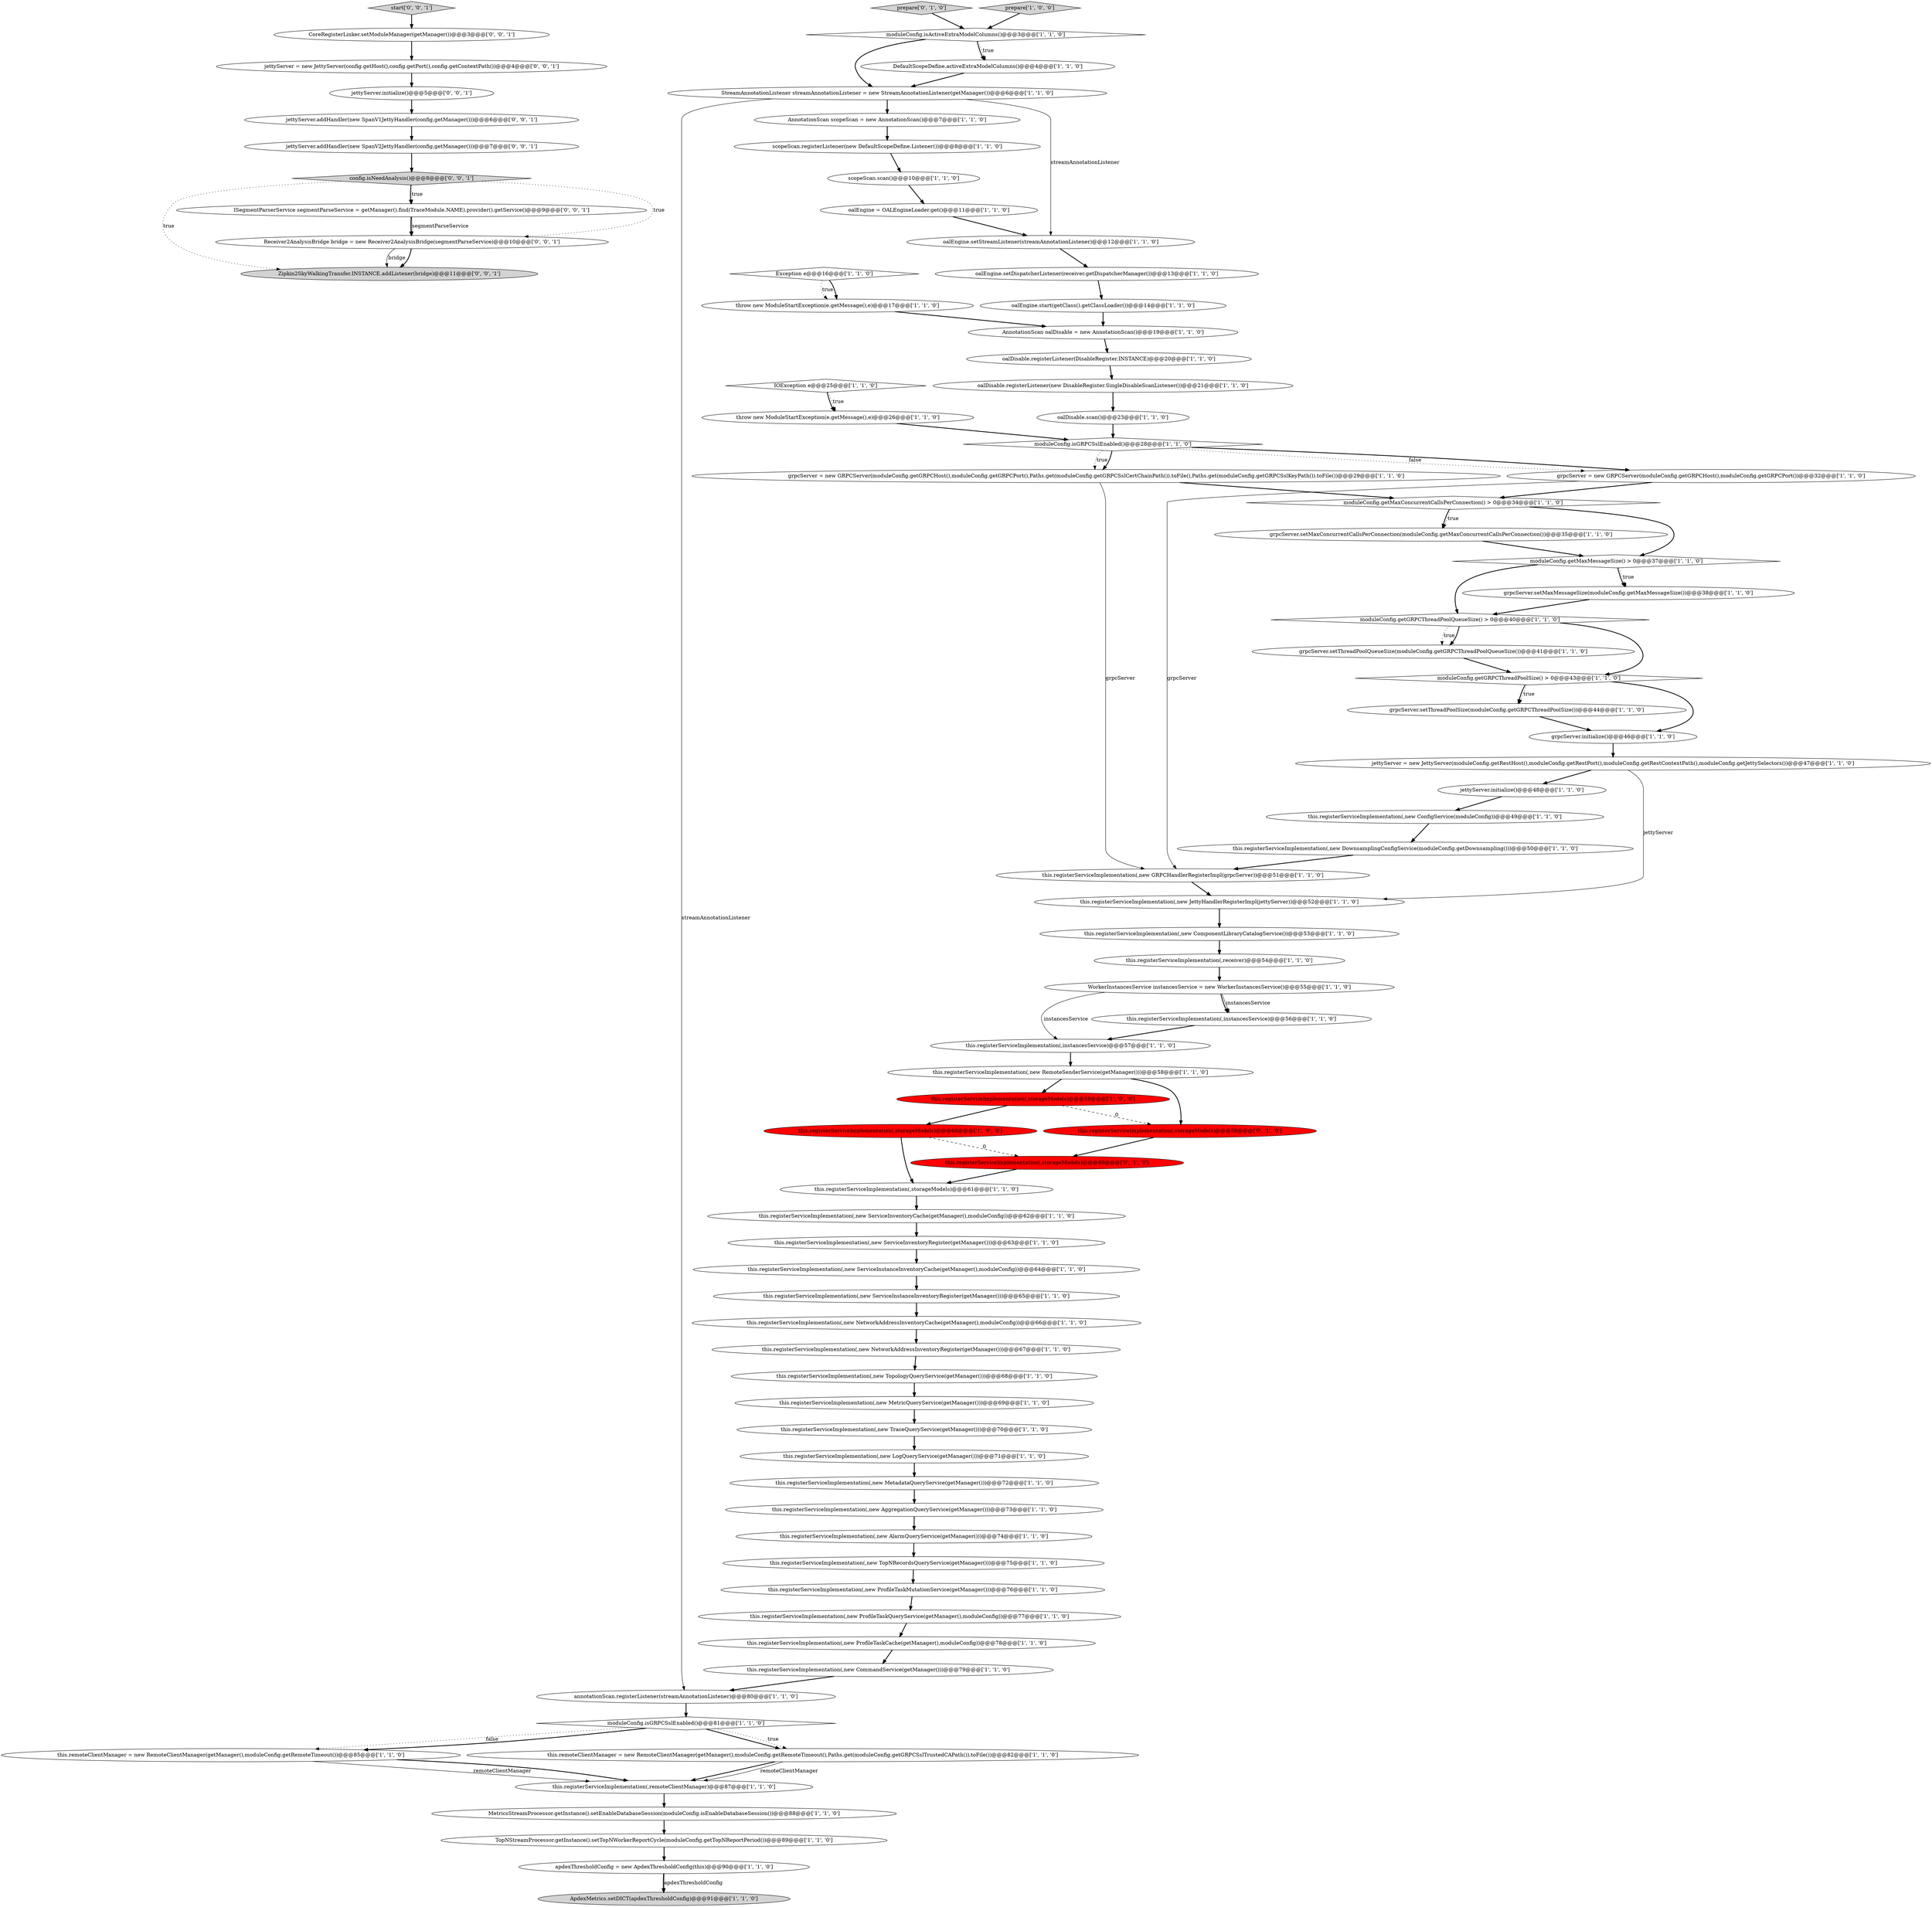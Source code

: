 digraph {
78 [style = filled, label = "CoreRegisterLinker.setModuleManager(getManager())@@@3@@@['0', '0', '1']", fillcolor = white, shape = ellipse image = "AAA0AAABBB3BBB"];
3 [style = filled, label = "this.registerServiceImplementation(,new ProfileTaskQueryService(getManager(),moduleConfig))@@@77@@@['1', '1', '0']", fillcolor = white, shape = ellipse image = "AAA0AAABBB1BBB"];
30 [style = filled, label = "this.registerServiceImplementation(,new AlarmQueryService(getManager()))@@@74@@@['1', '1', '0']", fillcolor = white, shape = ellipse image = "AAA0AAABBB1BBB"];
48 [style = filled, label = "this.registerServiceImplementation(,new GRPCHandlerRegisterImpl(grpcServer))@@@51@@@['1', '1', '0']", fillcolor = white, shape = ellipse image = "AAA0AAABBB1BBB"];
7 [style = filled, label = "WorkerInstancesService instancesService = new WorkerInstancesService()@@@55@@@['1', '1', '0']", fillcolor = white, shape = ellipse image = "AAA0AAABBB1BBB"];
11 [style = filled, label = "StreamAnnotationListener streamAnnotationListener = new StreamAnnotationListener(getManager())@@@6@@@['1', '1', '0']", fillcolor = white, shape = ellipse image = "AAA0AAABBB1BBB"];
18 [style = filled, label = "this.registerServiceImplementation(,new ProfileTaskMutationService(getManager()))@@@76@@@['1', '1', '0']", fillcolor = white, shape = ellipse image = "AAA0AAABBB1BBB"];
55 [style = filled, label = "grpcServer = new GRPCServer(moduleConfig.getGRPCHost(),moduleConfig.getGRPCPort(),Paths.get(moduleConfig.getGRPCSslCertChainPath()).toFile(),Paths.get(moduleConfig.getGRPCSslKeyPath()).toFile())@@@29@@@['1', '1', '0']", fillcolor = white, shape = ellipse image = "AAA0AAABBB1BBB"];
75 [style = filled, label = "this.registerServiceImplementation(,storageModels)@@@59@@@['0', '1', '0']", fillcolor = red, shape = ellipse image = "AAA1AAABBB2BBB"];
45 [style = filled, label = "this.registerServiceImplementation(,new ServiceInventoryCache(getManager(),moduleConfig))@@@62@@@['1', '1', '0']", fillcolor = white, shape = ellipse image = "AAA0AAABBB1BBB"];
83 [style = filled, label = "Receiver2AnalysisBridge bridge = new Receiver2AnalysisBridge(segmentParseService)@@@10@@@['0', '0', '1']", fillcolor = white, shape = ellipse image = "AAA0AAABBB3BBB"];
61 [style = filled, label = "this.registerServiceImplementation(,storageModels)@@@59@@@['1', '0', '0']", fillcolor = red, shape = ellipse image = "AAA1AAABBB1BBB"];
80 [style = filled, label = "config.isNeedAnalysis()@@@8@@@['0', '0', '1']", fillcolor = lightgray, shape = diamond image = "AAA0AAABBB3BBB"];
36 [style = filled, label = "moduleConfig.getMaxMessageSize() > 0@@@37@@@['1', '1', '0']", fillcolor = white, shape = diamond image = "AAA0AAABBB1BBB"];
35 [style = filled, label = "oalDisable.registerListener(new DisableRegister.SingleDisableScanListener())@@@21@@@['1', '1', '0']", fillcolor = white, shape = ellipse image = "AAA0AAABBB1BBB"];
10 [style = filled, label = "apdexThresholdConfig = new ApdexThresholdConfig(this)@@@90@@@['1', '1', '0']", fillcolor = white, shape = ellipse image = "AAA0AAABBB1BBB"];
42 [style = filled, label = "this.registerServiceImplementation(,instancesService)@@@57@@@['1', '1', '0']", fillcolor = white, shape = ellipse image = "AAA0AAABBB1BBB"];
50 [style = filled, label = "jettyServer.initialize()@@@48@@@['1', '1', '0']", fillcolor = white, shape = ellipse image = "AAA0AAABBB1BBB"];
59 [style = filled, label = "scopeScan.registerListener(new DefaultScopeDefine.Listener())@@@8@@@['1', '1', '0']", fillcolor = white, shape = ellipse image = "AAA0AAABBB1BBB"];
31 [style = filled, label = "jettyServer = new JettyServer(moduleConfig.getRestHost(),moduleConfig.getRestPort(),moduleConfig.getRestContextPath(),moduleConfig.getJettySelectors())@@@47@@@['1', '1', '0']", fillcolor = white, shape = ellipse image = "AAA0AAABBB1BBB"];
62 [style = filled, label = "scopeScan.scan()@@@10@@@['1', '1', '0']", fillcolor = white, shape = ellipse image = "AAA0AAABBB1BBB"];
84 [style = filled, label = "jettyServer.addHandler(new SpanV2JettyHandler(config,getManager()))@@@7@@@['0', '0', '1']", fillcolor = white, shape = ellipse image = "AAA0AAABBB3BBB"];
19 [style = filled, label = "AnnotationScan scopeScan = new AnnotationScan()@@@7@@@['1', '1', '0']", fillcolor = white, shape = ellipse image = "AAA0AAABBB1BBB"];
26 [style = filled, label = "this.registerServiceImplementation(,new ServiceInventoryRegister(getManager()))@@@63@@@['1', '1', '0']", fillcolor = white, shape = ellipse image = "AAA0AAABBB1BBB"];
20 [style = filled, label = "Exception e@@@16@@@['1', '1', '0']", fillcolor = white, shape = diamond image = "AAA0AAABBB1BBB"];
9 [style = filled, label = "moduleConfig.isGRPCSslEnabled()@@@28@@@['1', '1', '0']", fillcolor = white, shape = diamond image = "AAA0AAABBB1BBB"];
33 [style = filled, label = "this.registerServiceImplementation(,new NetworkAddressInventoryCache(getManager(),moduleConfig))@@@66@@@['1', '1', '0']", fillcolor = white, shape = ellipse image = "AAA0AAABBB1BBB"];
68 [style = filled, label = "this.registerServiceImplementation(,new TopologyQueryService(getManager()))@@@68@@@['1', '1', '0']", fillcolor = white, shape = ellipse image = "AAA0AAABBB1BBB"];
6 [style = filled, label = "grpcServer = new GRPCServer(moduleConfig.getGRPCHost(),moduleConfig.getGRPCPort())@@@32@@@['1', '1', '0']", fillcolor = white, shape = ellipse image = "AAA0AAABBB1BBB"];
8 [style = filled, label = "this.registerServiceImplementation(,remoteClientManager)@@@87@@@['1', '1', '0']", fillcolor = white, shape = ellipse image = "AAA0AAABBB1BBB"];
53 [style = filled, label = "this.remoteClientManager = new RemoteClientManager(getManager(),moduleConfig.getRemoteTimeout())@@@85@@@['1', '1', '0']", fillcolor = white, shape = ellipse image = "AAA0AAABBB1BBB"];
0 [style = filled, label = "grpcServer.initialize()@@@46@@@['1', '1', '0']", fillcolor = white, shape = ellipse image = "AAA0AAABBB1BBB"];
73 [style = filled, label = "prepare['0', '1', '0']", fillcolor = lightgray, shape = diamond image = "AAA0AAABBB2BBB"];
66 [style = filled, label = "prepare['1', '0', '0']", fillcolor = lightgray, shape = diamond image = "AAA0AAABBB1BBB"];
38 [style = filled, label = "this.registerServiceImplementation(,instancesService)@@@56@@@['1', '1', '0']", fillcolor = white, shape = ellipse image = "AAA0AAABBB1BBB"];
76 [style = filled, label = "Zipkin2SkyWalkingTransfer.INSTANCE.addListener(bridge)@@@11@@@['0', '0', '1']", fillcolor = lightgray, shape = ellipse image = "AAA0AAABBB3BBB"];
74 [style = filled, label = "this.registerServiceImplementation(,storageModels)@@@60@@@['0', '1', '0']", fillcolor = red, shape = ellipse image = "AAA1AAABBB2BBB"];
4 [style = filled, label = "oalEngine.start(getClass().getClassLoader())@@@14@@@['1', '1', '0']", fillcolor = white, shape = ellipse image = "AAA0AAABBB1BBB"];
46 [style = filled, label = "throw new ModuleStartException(e.getMessage(),e)@@@17@@@['1', '1', '0']", fillcolor = white, shape = ellipse image = "AAA0AAABBB1BBB"];
21 [style = filled, label = "AnnotationScan oalDisable = new AnnotationScan()@@@19@@@['1', '1', '0']", fillcolor = white, shape = ellipse image = "AAA0AAABBB1BBB"];
70 [style = filled, label = "grpcServer.setThreadPoolSize(moduleConfig.getGRPCThreadPoolSize())@@@44@@@['1', '1', '0']", fillcolor = white, shape = ellipse image = "AAA0AAABBB1BBB"];
27 [style = filled, label = "oalDisable.scan()@@@23@@@['1', '1', '0']", fillcolor = white, shape = ellipse image = "AAA0AAABBB1BBB"];
15 [style = filled, label = "moduleConfig.isActiveExtraModelColumns()@@@3@@@['1', '1', '0']", fillcolor = white, shape = diamond image = "AAA0AAABBB1BBB"];
14 [style = filled, label = "this.registerServiceImplementation(,new NetworkAddressInventoryRegister(getManager()))@@@67@@@['1', '1', '0']", fillcolor = white, shape = ellipse image = "AAA0AAABBB1BBB"];
60 [style = filled, label = "grpcServer.setThreadPoolQueueSize(moduleConfig.getGRPCThreadPoolQueueSize())@@@41@@@['1', '1', '0']", fillcolor = white, shape = ellipse image = "AAA0AAABBB1BBB"];
40 [style = filled, label = "throw new ModuleStartException(e.getMessage(),e)@@@26@@@['1', '1', '0']", fillcolor = white, shape = ellipse image = "AAA0AAABBB1BBB"];
65 [style = filled, label = "oalDisable.registerListener(DisableRegister.INSTANCE)@@@20@@@['1', '1', '0']", fillcolor = white, shape = ellipse image = "AAA0AAABBB1BBB"];
37 [style = filled, label = "annotationScan.registerListener(streamAnnotationListener)@@@80@@@['1', '1', '0']", fillcolor = white, shape = ellipse image = "AAA0AAABBB1BBB"];
23 [style = filled, label = "this.registerServiceImplementation(,new RemoteSenderService(getManager()))@@@58@@@['1', '1', '0']", fillcolor = white, shape = ellipse image = "AAA0AAABBB1BBB"];
43 [style = filled, label = "IOException e@@@25@@@['1', '1', '0']", fillcolor = white, shape = diamond image = "AAA0AAABBB1BBB"];
25 [style = filled, label = "moduleConfig.getGRPCThreadPoolSize() > 0@@@43@@@['1', '1', '0']", fillcolor = white, shape = diamond image = "AAA0AAABBB1BBB"];
29 [style = filled, label = "TopNStreamProcessor.getInstance().setTopNWorkerReportCycle(moduleConfig.getTopNReportPeriod())@@@89@@@['1', '1', '0']", fillcolor = white, shape = ellipse image = "AAA0AAABBB1BBB"];
39 [style = filled, label = "this.registerServiceImplementation(,new DownsamplingConfigService(moduleConfig.getDownsampling()))@@@50@@@['1', '1', '0']", fillcolor = white, shape = ellipse image = "AAA0AAABBB1BBB"];
28 [style = filled, label = "grpcServer.setMaxMessageSize(moduleConfig.getMaxMessageSize())@@@38@@@['1', '1', '0']", fillcolor = white, shape = ellipse image = "AAA0AAABBB1BBB"];
58 [style = filled, label = "DefaultScopeDefine.activeExtraModelColumns()@@@4@@@['1', '1', '0']", fillcolor = white, shape = ellipse image = "AAA0AAABBB1BBB"];
69 [style = filled, label = "this.registerServiceImplementation(,new ProfileTaskCache(getManager(),moduleConfig))@@@78@@@['1', '1', '0']", fillcolor = white, shape = ellipse image = "AAA0AAABBB1BBB"];
79 [style = filled, label = "jettyServer.addHandler(new SpanV1JettyHandler(config,getManager()))@@@6@@@['0', '0', '1']", fillcolor = white, shape = ellipse image = "AAA0AAABBB3BBB"];
5 [style = filled, label = "this.registerServiceImplementation(,new LogQueryService(getManager()))@@@71@@@['1', '1', '0']", fillcolor = white, shape = ellipse image = "AAA0AAABBB1BBB"];
71 [style = filled, label = "this.registerServiceImplementation(,new ServiceInstanceInventoryRegister(getManager()))@@@65@@@['1', '1', '0']", fillcolor = white, shape = ellipse image = "AAA0AAABBB1BBB"];
77 [style = filled, label = "jettyServer = new JettyServer(config.getHost(),config.getPort(),config.getContextPath())@@@4@@@['0', '0', '1']", fillcolor = white, shape = ellipse image = "AAA0AAABBB3BBB"];
34 [style = filled, label = "this.registerServiceImplementation(,new MetricQueryService(getManager()))@@@69@@@['1', '1', '0']", fillcolor = white, shape = ellipse image = "AAA0AAABBB1BBB"];
44 [style = filled, label = "grpcServer.setMaxConcurrentCallsPerConnection(moduleConfig.getMaxConcurrentCallsPerConnection())@@@35@@@['1', '1', '0']", fillcolor = white, shape = ellipse image = "AAA0AAABBB1BBB"];
49 [style = filled, label = "this.remoteClientManager = new RemoteClientManager(getManager(),moduleConfig.getRemoteTimeout(),Paths.get(moduleConfig.getGRPCSslTrustedCAPath()).toFile())@@@82@@@['1', '1', '0']", fillcolor = white, shape = ellipse image = "AAA0AAABBB1BBB"];
54 [style = filled, label = "ApdexMetrics.setDICT(apdexThresholdConfig)@@@91@@@['1', '1', '0']", fillcolor = lightgray, shape = ellipse image = "AAA0AAABBB1BBB"];
22 [style = filled, label = "moduleConfig.getGRPCThreadPoolQueueSize() > 0@@@40@@@['1', '1', '0']", fillcolor = white, shape = diamond image = "AAA0AAABBB1BBB"];
85 [style = filled, label = "start['0', '0', '1']", fillcolor = lightgray, shape = diamond image = "AAA0AAABBB3BBB"];
12 [style = filled, label = "this.registerServiceImplementation(,new TraceQueryService(getManager()))@@@70@@@['1', '1', '0']", fillcolor = white, shape = ellipse image = "AAA0AAABBB1BBB"];
13 [style = filled, label = "oalEngine.setDispatcherListener(receiver.getDispatcherManager())@@@13@@@['1', '1', '0']", fillcolor = white, shape = ellipse image = "AAA0AAABBB1BBB"];
64 [style = filled, label = "this.registerServiceImplementation(,new MetadataQueryService(getManager()))@@@72@@@['1', '1', '0']", fillcolor = white, shape = ellipse image = "AAA0AAABBB1BBB"];
57 [style = filled, label = "this.registerServiceImplementation(,receiver)@@@54@@@['1', '1', '0']", fillcolor = white, shape = ellipse image = "AAA0AAABBB1BBB"];
56 [style = filled, label = "oalEngine = OALEngineLoader.get()@@@11@@@['1', '1', '0']", fillcolor = white, shape = ellipse image = "AAA0AAABBB1BBB"];
47 [style = filled, label = "oalEngine.setStreamListener(streamAnnotationListener)@@@12@@@['1', '1', '0']", fillcolor = white, shape = ellipse image = "AAA0AAABBB1BBB"];
72 [style = filled, label = "moduleConfig.getMaxConcurrentCallsPerConnection() > 0@@@34@@@['1', '1', '0']", fillcolor = white, shape = diamond image = "AAA0AAABBB1BBB"];
16 [style = filled, label = "moduleConfig.isGRPCSslEnabled()@@@81@@@['1', '1', '0']", fillcolor = white, shape = diamond image = "AAA0AAABBB1BBB"];
67 [style = filled, label = "this.registerServiceImplementation(,storageModels)@@@60@@@['1', '0', '0']", fillcolor = red, shape = ellipse image = "AAA1AAABBB1BBB"];
1 [style = filled, label = "this.registerServiceImplementation(,new JettyHandlerRegisterImpl(jettyServer))@@@52@@@['1', '1', '0']", fillcolor = white, shape = ellipse image = "AAA0AAABBB1BBB"];
32 [style = filled, label = "this.registerServiceImplementation(,new ComponentLibraryCatalogService())@@@53@@@['1', '1', '0']", fillcolor = white, shape = ellipse image = "AAA0AAABBB1BBB"];
51 [style = filled, label = "this.registerServiceImplementation(,new ConfigService(moduleConfig))@@@49@@@['1', '1', '0']", fillcolor = white, shape = ellipse image = "AAA0AAABBB1BBB"];
52 [style = filled, label = "this.registerServiceImplementation(,new CommandService(getManager()))@@@79@@@['1', '1', '0']", fillcolor = white, shape = ellipse image = "AAA0AAABBB1BBB"];
82 [style = filled, label = "ISegmentParserService segmentParseService = getManager().find(TraceModule.NAME).provider().getService()@@@9@@@['0', '0', '1']", fillcolor = white, shape = ellipse image = "AAA0AAABBB3BBB"];
2 [style = filled, label = "this.registerServiceImplementation(,new ServiceInstanceInventoryCache(getManager(),moduleConfig))@@@64@@@['1', '1', '0']", fillcolor = white, shape = ellipse image = "AAA0AAABBB1BBB"];
63 [style = filled, label = "MetricsStreamProcessor.getInstance().setEnableDatabaseSession(moduleConfig.isEnableDatabaseSession())@@@88@@@['1', '1', '0']", fillcolor = white, shape = ellipse image = "AAA0AAABBB1BBB"];
41 [style = filled, label = "this.registerServiceImplementation(,new AggregationQueryService(getManager()))@@@73@@@['1', '1', '0']", fillcolor = white, shape = ellipse image = "AAA0AAABBB1BBB"];
17 [style = filled, label = "this.registerServiceImplementation(,storageModels)@@@61@@@['1', '1', '0']", fillcolor = white, shape = ellipse image = "AAA0AAABBB1BBB"];
24 [style = filled, label = "this.registerServiceImplementation(,new TopNRecordsQueryService(getManager()))@@@75@@@['1', '1', '0']", fillcolor = white, shape = ellipse image = "AAA0AAABBB1BBB"];
81 [style = filled, label = "jettyServer.initialize()@@@5@@@['0', '0', '1']", fillcolor = white, shape = ellipse image = "AAA0AAABBB3BBB"];
42->23 [style = bold, label=""];
18->3 [style = bold, label=""];
55->72 [style = bold, label=""];
22->60 [style = dotted, label="true"];
80->82 [style = dotted, label="true"];
12->5 [style = bold, label=""];
53->8 [style = solid, label="remoteClientManager"];
67->17 [style = bold, label=""];
8->63 [style = bold, label=""];
27->9 [style = bold, label=""];
10->54 [style = bold, label=""];
85->78 [style = bold, label=""];
36->28 [style = bold, label=""];
17->45 [style = bold, label=""];
59->62 [style = bold, label=""];
38->42 [style = bold, label=""];
56->47 [style = bold, label=""];
9->6 [style = bold, label=""];
22->60 [style = bold, label=""];
49->8 [style = bold, label=""];
43->40 [style = bold, label=""];
31->50 [style = bold, label=""];
46->21 [style = bold, label=""];
80->82 [style = bold, label=""];
15->11 [style = bold, label=""];
16->49 [style = bold, label=""];
71->33 [style = bold, label=""];
81->79 [style = bold, label=""];
51->39 [style = bold, label=""];
7->42 [style = solid, label="instancesService"];
6->48 [style = solid, label="grpcServer"];
11->37 [style = solid, label="streamAnnotationListener"];
48->1 [style = bold, label=""];
15->58 [style = dotted, label="true"];
58->11 [style = bold, label=""];
62->56 [style = bold, label=""];
22->25 [style = bold, label=""];
80->76 [style = dotted, label="true"];
23->61 [style = bold, label=""];
52->37 [style = bold, label=""];
79->84 [style = bold, label=""];
68->34 [style = bold, label=""];
16->53 [style = dotted, label="false"];
4->21 [style = bold, label=""];
61->75 [style = dashed, label="0"];
75->74 [style = bold, label=""];
66->15 [style = bold, label=""];
80->83 [style = dotted, label="true"];
49->8 [style = solid, label="remoteClientManager"];
24->18 [style = bold, label=""];
11->47 [style = solid, label="streamAnnotationListener"];
41->30 [style = bold, label=""];
21->65 [style = bold, label=""];
77->81 [style = bold, label=""];
72->44 [style = bold, label=""];
57->7 [style = bold, label=""];
70->0 [style = bold, label=""];
1->32 [style = bold, label=""];
16->49 [style = dotted, label="true"];
9->55 [style = dotted, label="true"];
63->29 [style = bold, label=""];
64->41 [style = bold, label=""];
37->16 [style = bold, label=""];
0->31 [style = bold, label=""];
25->0 [style = bold, label=""];
2->71 [style = bold, label=""];
14->68 [style = bold, label=""];
30->24 [style = bold, label=""];
23->75 [style = bold, label=""];
25->70 [style = bold, label=""];
15->58 [style = bold, label=""];
84->80 [style = bold, label=""];
65->35 [style = bold, label=""];
40->9 [style = bold, label=""];
73->15 [style = bold, label=""];
32->57 [style = bold, label=""];
36->28 [style = dotted, label="true"];
19->59 [style = bold, label=""];
47->13 [style = bold, label=""];
60->25 [style = bold, label=""];
82->83 [style = bold, label=""];
20->46 [style = dotted, label="true"];
55->48 [style = solid, label="grpcServer"];
9->6 [style = dotted, label="false"];
10->54 [style = solid, label="apdexThresholdConfig"];
72->36 [style = bold, label=""];
43->40 [style = dotted, label="true"];
3->69 [style = bold, label=""];
53->8 [style = bold, label=""];
29->10 [style = bold, label=""];
83->76 [style = bold, label=""];
82->83 [style = solid, label="segmentParseService"];
72->44 [style = dotted, label="true"];
28->22 [style = bold, label=""];
61->67 [style = bold, label=""];
33->14 [style = bold, label=""];
35->27 [style = bold, label=""];
39->48 [style = bold, label=""];
31->1 [style = solid, label="jettyServer"];
44->36 [style = bold, label=""];
83->76 [style = solid, label="bridge"];
20->46 [style = bold, label=""];
11->19 [style = bold, label=""];
34->12 [style = bold, label=""];
16->53 [style = bold, label=""];
9->55 [style = bold, label=""];
78->77 [style = bold, label=""];
7->38 [style = bold, label=""];
26->2 [style = bold, label=""];
74->17 [style = bold, label=""];
6->72 [style = bold, label=""];
50->51 [style = bold, label=""];
67->74 [style = dashed, label="0"];
45->26 [style = bold, label=""];
69->52 [style = bold, label=""];
25->70 [style = dotted, label="true"];
7->38 [style = solid, label="instancesService"];
5->64 [style = bold, label=""];
13->4 [style = bold, label=""];
36->22 [style = bold, label=""];
}
